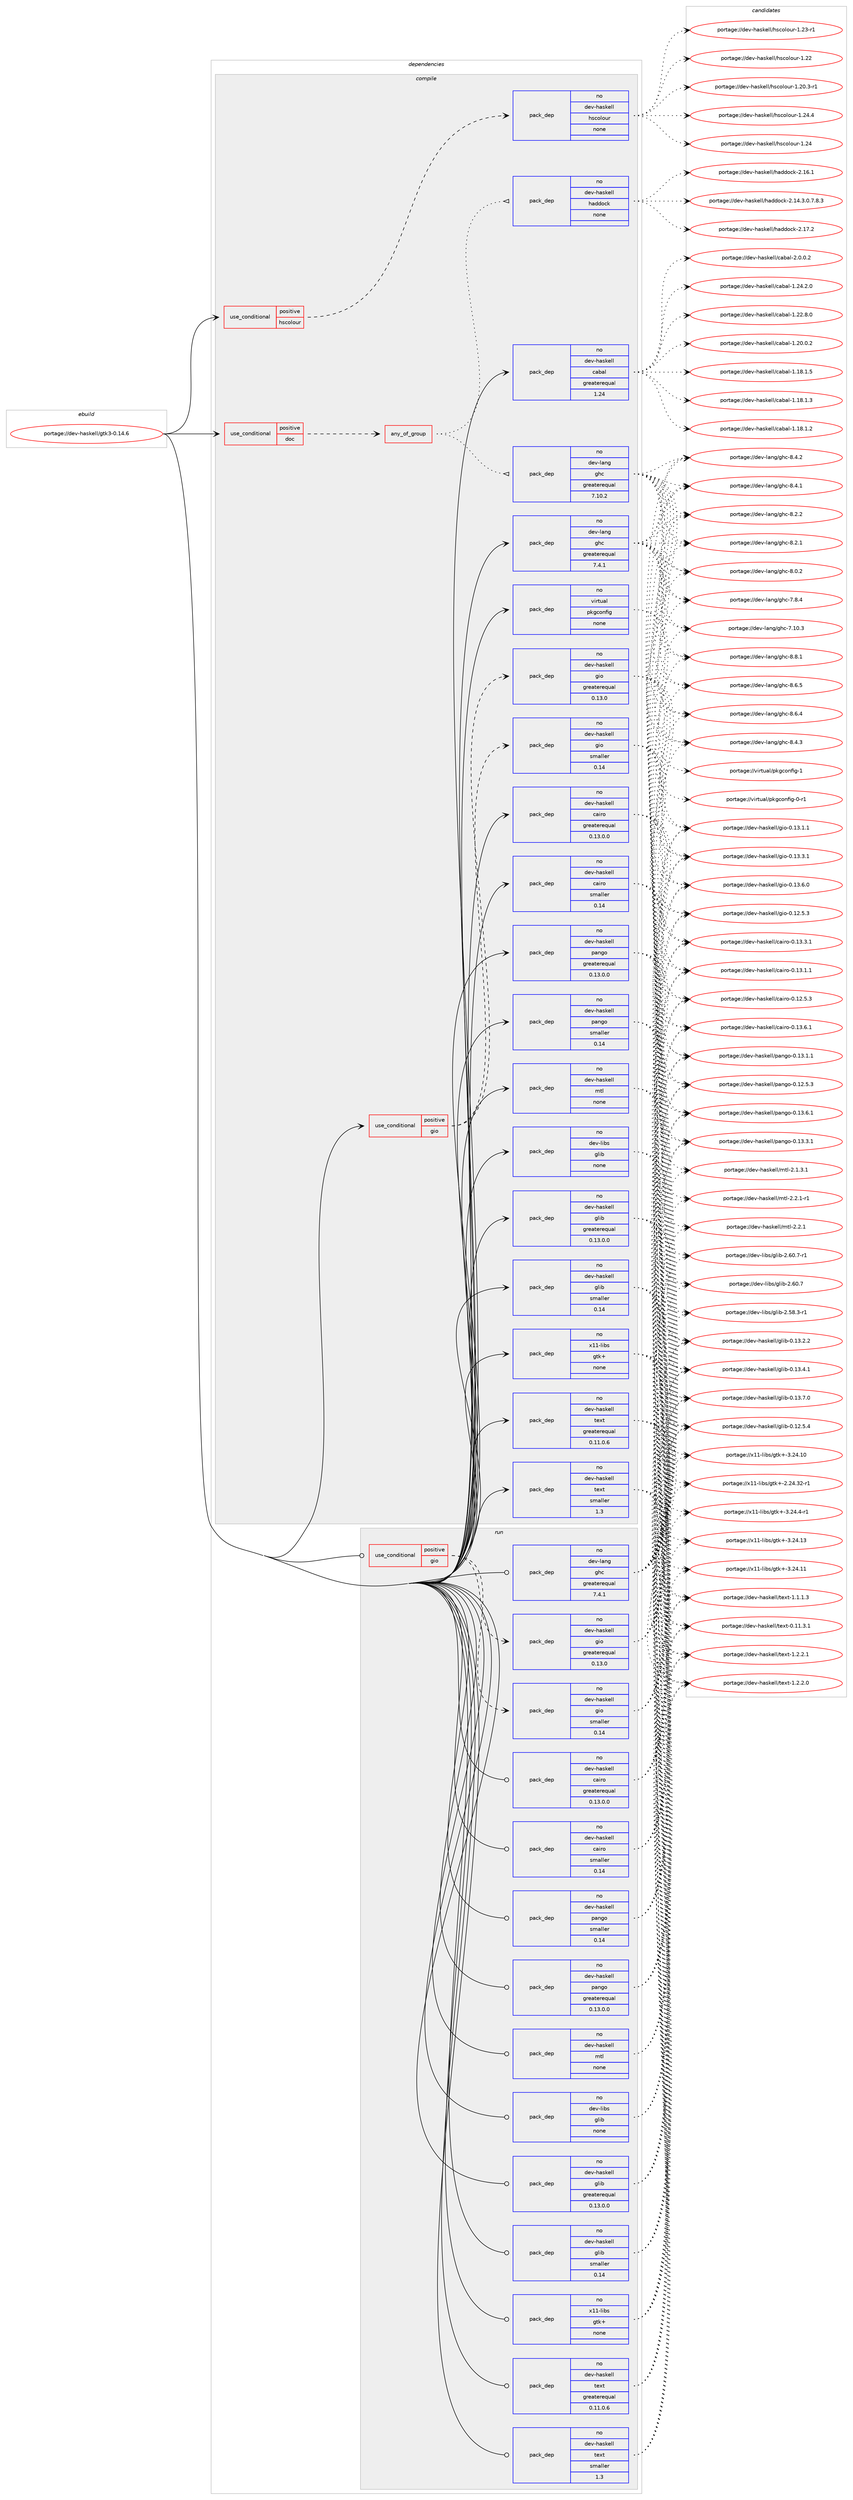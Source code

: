 digraph prolog {

# *************
# Graph options
# *************

newrank=true;
concentrate=true;
compound=true;
graph [rankdir=LR,fontname=Helvetica,fontsize=10,ranksep=1.5];#, ranksep=2.5, nodesep=0.2];
edge  [arrowhead=vee];
node  [fontname=Helvetica,fontsize=10];

# **********
# The ebuild
# **********

subgraph cluster_leftcol {
color=gray;
label=<<i>ebuild</i>>;
id [label="portage://dev-haskell/gtk3-0.14.6", color=red, width=4, href="../dev-haskell/gtk3-0.14.6.svg"];
}

# ****************
# The dependencies
# ****************

subgraph cluster_midcol {
color=gray;
label=<<i>dependencies</i>>;
subgraph cluster_compile {
fillcolor="#eeeeee";
style=filled;
label=<<i>compile</i>>;
subgraph cond133780 {
dependency561093 [label=<<TABLE BORDER="0" CELLBORDER="1" CELLSPACING="0" CELLPADDING="4"><TR><TD ROWSPAN="3" CELLPADDING="10">use_conditional</TD></TR><TR><TD>positive</TD></TR><TR><TD>doc</TD></TR></TABLE>>, shape=none, color=red];
subgraph any6377 {
dependency561094 [label=<<TABLE BORDER="0" CELLBORDER="1" CELLSPACING="0" CELLPADDING="4"><TR><TD CELLPADDING="10">any_of_group</TD></TR></TABLE>>, shape=none, color=red];subgraph pack420699 {
dependency561095 [label=<<TABLE BORDER="0" CELLBORDER="1" CELLSPACING="0" CELLPADDING="4" WIDTH="220"><TR><TD ROWSPAN="6" CELLPADDING="30">pack_dep</TD></TR><TR><TD WIDTH="110">no</TD></TR><TR><TD>dev-haskell</TD></TR><TR><TD>haddock</TD></TR><TR><TD>none</TD></TR><TR><TD></TD></TR></TABLE>>, shape=none, color=blue];
}
dependency561094:e -> dependency561095:w [weight=20,style="dotted",arrowhead="oinv"];
subgraph pack420700 {
dependency561096 [label=<<TABLE BORDER="0" CELLBORDER="1" CELLSPACING="0" CELLPADDING="4" WIDTH="220"><TR><TD ROWSPAN="6" CELLPADDING="30">pack_dep</TD></TR><TR><TD WIDTH="110">no</TD></TR><TR><TD>dev-lang</TD></TR><TR><TD>ghc</TD></TR><TR><TD>greaterequal</TD></TR><TR><TD>7.10.2</TD></TR></TABLE>>, shape=none, color=blue];
}
dependency561094:e -> dependency561096:w [weight=20,style="dotted",arrowhead="oinv"];
}
dependency561093:e -> dependency561094:w [weight=20,style="dashed",arrowhead="vee"];
}
id:e -> dependency561093:w [weight=20,style="solid",arrowhead="vee"];
subgraph cond133781 {
dependency561097 [label=<<TABLE BORDER="0" CELLBORDER="1" CELLSPACING="0" CELLPADDING="4"><TR><TD ROWSPAN="3" CELLPADDING="10">use_conditional</TD></TR><TR><TD>positive</TD></TR><TR><TD>gio</TD></TR></TABLE>>, shape=none, color=red];
subgraph pack420701 {
dependency561098 [label=<<TABLE BORDER="0" CELLBORDER="1" CELLSPACING="0" CELLPADDING="4" WIDTH="220"><TR><TD ROWSPAN="6" CELLPADDING="30">pack_dep</TD></TR><TR><TD WIDTH="110">no</TD></TR><TR><TD>dev-haskell</TD></TR><TR><TD>gio</TD></TR><TR><TD>greaterequal</TD></TR><TR><TD>0.13.0</TD></TR></TABLE>>, shape=none, color=blue];
}
dependency561097:e -> dependency561098:w [weight=20,style="dashed",arrowhead="vee"];
subgraph pack420702 {
dependency561099 [label=<<TABLE BORDER="0" CELLBORDER="1" CELLSPACING="0" CELLPADDING="4" WIDTH="220"><TR><TD ROWSPAN="6" CELLPADDING="30">pack_dep</TD></TR><TR><TD WIDTH="110">no</TD></TR><TR><TD>dev-haskell</TD></TR><TR><TD>gio</TD></TR><TR><TD>smaller</TD></TR><TR><TD>0.14</TD></TR></TABLE>>, shape=none, color=blue];
}
dependency561097:e -> dependency561099:w [weight=20,style="dashed",arrowhead="vee"];
}
id:e -> dependency561097:w [weight=20,style="solid",arrowhead="vee"];
subgraph cond133782 {
dependency561100 [label=<<TABLE BORDER="0" CELLBORDER="1" CELLSPACING="0" CELLPADDING="4"><TR><TD ROWSPAN="3" CELLPADDING="10">use_conditional</TD></TR><TR><TD>positive</TD></TR><TR><TD>hscolour</TD></TR></TABLE>>, shape=none, color=red];
subgraph pack420703 {
dependency561101 [label=<<TABLE BORDER="0" CELLBORDER="1" CELLSPACING="0" CELLPADDING="4" WIDTH="220"><TR><TD ROWSPAN="6" CELLPADDING="30">pack_dep</TD></TR><TR><TD WIDTH="110">no</TD></TR><TR><TD>dev-haskell</TD></TR><TR><TD>hscolour</TD></TR><TR><TD>none</TD></TR><TR><TD></TD></TR></TABLE>>, shape=none, color=blue];
}
dependency561100:e -> dependency561101:w [weight=20,style="dashed",arrowhead="vee"];
}
id:e -> dependency561100:w [weight=20,style="solid",arrowhead="vee"];
subgraph pack420704 {
dependency561102 [label=<<TABLE BORDER="0" CELLBORDER="1" CELLSPACING="0" CELLPADDING="4" WIDTH="220"><TR><TD ROWSPAN="6" CELLPADDING="30">pack_dep</TD></TR><TR><TD WIDTH="110">no</TD></TR><TR><TD>dev-haskell</TD></TR><TR><TD>cabal</TD></TR><TR><TD>greaterequal</TD></TR><TR><TD>1.24</TD></TR></TABLE>>, shape=none, color=blue];
}
id:e -> dependency561102:w [weight=20,style="solid",arrowhead="vee"];
subgraph pack420705 {
dependency561103 [label=<<TABLE BORDER="0" CELLBORDER="1" CELLSPACING="0" CELLPADDING="4" WIDTH="220"><TR><TD ROWSPAN="6" CELLPADDING="30">pack_dep</TD></TR><TR><TD WIDTH="110">no</TD></TR><TR><TD>dev-haskell</TD></TR><TR><TD>cairo</TD></TR><TR><TD>greaterequal</TD></TR><TR><TD>0.13.0.0</TD></TR></TABLE>>, shape=none, color=blue];
}
id:e -> dependency561103:w [weight=20,style="solid",arrowhead="vee"];
subgraph pack420706 {
dependency561104 [label=<<TABLE BORDER="0" CELLBORDER="1" CELLSPACING="0" CELLPADDING="4" WIDTH="220"><TR><TD ROWSPAN="6" CELLPADDING="30">pack_dep</TD></TR><TR><TD WIDTH="110">no</TD></TR><TR><TD>dev-haskell</TD></TR><TR><TD>cairo</TD></TR><TR><TD>smaller</TD></TR><TR><TD>0.14</TD></TR></TABLE>>, shape=none, color=blue];
}
id:e -> dependency561104:w [weight=20,style="solid",arrowhead="vee"];
subgraph pack420707 {
dependency561105 [label=<<TABLE BORDER="0" CELLBORDER="1" CELLSPACING="0" CELLPADDING="4" WIDTH="220"><TR><TD ROWSPAN="6" CELLPADDING="30">pack_dep</TD></TR><TR><TD WIDTH="110">no</TD></TR><TR><TD>dev-haskell</TD></TR><TR><TD>glib</TD></TR><TR><TD>greaterequal</TD></TR><TR><TD>0.13.0.0</TD></TR></TABLE>>, shape=none, color=blue];
}
id:e -> dependency561105:w [weight=20,style="solid",arrowhead="vee"];
subgraph pack420708 {
dependency561106 [label=<<TABLE BORDER="0" CELLBORDER="1" CELLSPACING="0" CELLPADDING="4" WIDTH="220"><TR><TD ROWSPAN="6" CELLPADDING="30">pack_dep</TD></TR><TR><TD WIDTH="110">no</TD></TR><TR><TD>dev-haskell</TD></TR><TR><TD>glib</TD></TR><TR><TD>smaller</TD></TR><TR><TD>0.14</TD></TR></TABLE>>, shape=none, color=blue];
}
id:e -> dependency561106:w [weight=20,style="solid",arrowhead="vee"];
subgraph pack420709 {
dependency561107 [label=<<TABLE BORDER="0" CELLBORDER="1" CELLSPACING="0" CELLPADDING="4" WIDTH="220"><TR><TD ROWSPAN="6" CELLPADDING="30">pack_dep</TD></TR><TR><TD WIDTH="110">no</TD></TR><TR><TD>dev-haskell</TD></TR><TR><TD>mtl</TD></TR><TR><TD>none</TD></TR><TR><TD></TD></TR></TABLE>>, shape=none, color=blue];
}
id:e -> dependency561107:w [weight=20,style="solid",arrowhead="vee"];
subgraph pack420710 {
dependency561108 [label=<<TABLE BORDER="0" CELLBORDER="1" CELLSPACING="0" CELLPADDING="4" WIDTH="220"><TR><TD ROWSPAN="6" CELLPADDING="30">pack_dep</TD></TR><TR><TD WIDTH="110">no</TD></TR><TR><TD>dev-haskell</TD></TR><TR><TD>pango</TD></TR><TR><TD>greaterequal</TD></TR><TR><TD>0.13.0.0</TD></TR></TABLE>>, shape=none, color=blue];
}
id:e -> dependency561108:w [weight=20,style="solid",arrowhead="vee"];
subgraph pack420711 {
dependency561109 [label=<<TABLE BORDER="0" CELLBORDER="1" CELLSPACING="0" CELLPADDING="4" WIDTH="220"><TR><TD ROWSPAN="6" CELLPADDING="30">pack_dep</TD></TR><TR><TD WIDTH="110">no</TD></TR><TR><TD>dev-haskell</TD></TR><TR><TD>pango</TD></TR><TR><TD>smaller</TD></TR><TR><TD>0.14</TD></TR></TABLE>>, shape=none, color=blue];
}
id:e -> dependency561109:w [weight=20,style="solid",arrowhead="vee"];
subgraph pack420712 {
dependency561110 [label=<<TABLE BORDER="0" CELLBORDER="1" CELLSPACING="0" CELLPADDING="4" WIDTH="220"><TR><TD ROWSPAN="6" CELLPADDING="30">pack_dep</TD></TR><TR><TD WIDTH="110">no</TD></TR><TR><TD>dev-haskell</TD></TR><TR><TD>text</TD></TR><TR><TD>greaterequal</TD></TR><TR><TD>0.11.0.6</TD></TR></TABLE>>, shape=none, color=blue];
}
id:e -> dependency561110:w [weight=20,style="solid",arrowhead="vee"];
subgraph pack420713 {
dependency561111 [label=<<TABLE BORDER="0" CELLBORDER="1" CELLSPACING="0" CELLPADDING="4" WIDTH="220"><TR><TD ROWSPAN="6" CELLPADDING="30">pack_dep</TD></TR><TR><TD WIDTH="110">no</TD></TR><TR><TD>dev-haskell</TD></TR><TR><TD>text</TD></TR><TR><TD>smaller</TD></TR><TR><TD>1.3</TD></TR></TABLE>>, shape=none, color=blue];
}
id:e -> dependency561111:w [weight=20,style="solid",arrowhead="vee"];
subgraph pack420714 {
dependency561112 [label=<<TABLE BORDER="0" CELLBORDER="1" CELLSPACING="0" CELLPADDING="4" WIDTH="220"><TR><TD ROWSPAN="6" CELLPADDING="30">pack_dep</TD></TR><TR><TD WIDTH="110">no</TD></TR><TR><TD>dev-lang</TD></TR><TR><TD>ghc</TD></TR><TR><TD>greaterequal</TD></TR><TR><TD>7.4.1</TD></TR></TABLE>>, shape=none, color=blue];
}
id:e -> dependency561112:w [weight=20,style="solid",arrowhead="vee"];
subgraph pack420715 {
dependency561113 [label=<<TABLE BORDER="0" CELLBORDER="1" CELLSPACING="0" CELLPADDING="4" WIDTH="220"><TR><TD ROWSPAN="6" CELLPADDING="30">pack_dep</TD></TR><TR><TD WIDTH="110">no</TD></TR><TR><TD>dev-libs</TD></TR><TR><TD>glib</TD></TR><TR><TD>none</TD></TR><TR><TD></TD></TR></TABLE>>, shape=none, color=blue];
}
id:e -> dependency561113:w [weight=20,style="solid",arrowhead="vee"];
subgraph pack420716 {
dependency561114 [label=<<TABLE BORDER="0" CELLBORDER="1" CELLSPACING="0" CELLPADDING="4" WIDTH="220"><TR><TD ROWSPAN="6" CELLPADDING="30">pack_dep</TD></TR><TR><TD WIDTH="110">no</TD></TR><TR><TD>virtual</TD></TR><TR><TD>pkgconfig</TD></TR><TR><TD>none</TD></TR><TR><TD></TD></TR></TABLE>>, shape=none, color=blue];
}
id:e -> dependency561114:w [weight=20,style="solid",arrowhead="vee"];
subgraph pack420717 {
dependency561115 [label=<<TABLE BORDER="0" CELLBORDER="1" CELLSPACING="0" CELLPADDING="4" WIDTH="220"><TR><TD ROWSPAN="6" CELLPADDING="30">pack_dep</TD></TR><TR><TD WIDTH="110">no</TD></TR><TR><TD>x11-libs</TD></TR><TR><TD>gtk+</TD></TR><TR><TD>none</TD></TR><TR><TD></TD></TR></TABLE>>, shape=none, color=blue];
}
id:e -> dependency561115:w [weight=20,style="solid",arrowhead="vee"];
}
subgraph cluster_compileandrun {
fillcolor="#eeeeee";
style=filled;
label=<<i>compile and run</i>>;
}
subgraph cluster_run {
fillcolor="#eeeeee";
style=filled;
label=<<i>run</i>>;
subgraph cond133783 {
dependency561116 [label=<<TABLE BORDER="0" CELLBORDER="1" CELLSPACING="0" CELLPADDING="4"><TR><TD ROWSPAN="3" CELLPADDING="10">use_conditional</TD></TR><TR><TD>positive</TD></TR><TR><TD>gio</TD></TR></TABLE>>, shape=none, color=red];
subgraph pack420718 {
dependency561117 [label=<<TABLE BORDER="0" CELLBORDER="1" CELLSPACING="0" CELLPADDING="4" WIDTH="220"><TR><TD ROWSPAN="6" CELLPADDING="30">pack_dep</TD></TR><TR><TD WIDTH="110">no</TD></TR><TR><TD>dev-haskell</TD></TR><TR><TD>gio</TD></TR><TR><TD>greaterequal</TD></TR><TR><TD>0.13.0</TD></TR></TABLE>>, shape=none, color=blue];
}
dependency561116:e -> dependency561117:w [weight=20,style="dashed",arrowhead="vee"];
subgraph pack420719 {
dependency561118 [label=<<TABLE BORDER="0" CELLBORDER="1" CELLSPACING="0" CELLPADDING="4" WIDTH="220"><TR><TD ROWSPAN="6" CELLPADDING="30">pack_dep</TD></TR><TR><TD WIDTH="110">no</TD></TR><TR><TD>dev-haskell</TD></TR><TR><TD>gio</TD></TR><TR><TD>smaller</TD></TR><TR><TD>0.14</TD></TR></TABLE>>, shape=none, color=blue];
}
dependency561116:e -> dependency561118:w [weight=20,style="dashed",arrowhead="vee"];
}
id:e -> dependency561116:w [weight=20,style="solid",arrowhead="odot"];
subgraph pack420720 {
dependency561119 [label=<<TABLE BORDER="0" CELLBORDER="1" CELLSPACING="0" CELLPADDING="4" WIDTH="220"><TR><TD ROWSPAN="6" CELLPADDING="30">pack_dep</TD></TR><TR><TD WIDTH="110">no</TD></TR><TR><TD>dev-haskell</TD></TR><TR><TD>cairo</TD></TR><TR><TD>greaterequal</TD></TR><TR><TD>0.13.0.0</TD></TR></TABLE>>, shape=none, color=blue];
}
id:e -> dependency561119:w [weight=20,style="solid",arrowhead="odot"];
subgraph pack420721 {
dependency561120 [label=<<TABLE BORDER="0" CELLBORDER="1" CELLSPACING="0" CELLPADDING="4" WIDTH="220"><TR><TD ROWSPAN="6" CELLPADDING="30">pack_dep</TD></TR><TR><TD WIDTH="110">no</TD></TR><TR><TD>dev-haskell</TD></TR><TR><TD>cairo</TD></TR><TR><TD>smaller</TD></TR><TR><TD>0.14</TD></TR></TABLE>>, shape=none, color=blue];
}
id:e -> dependency561120:w [weight=20,style="solid",arrowhead="odot"];
subgraph pack420722 {
dependency561121 [label=<<TABLE BORDER="0" CELLBORDER="1" CELLSPACING="0" CELLPADDING="4" WIDTH="220"><TR><TD ROWSPAN="6" CELLPADDING="30">pack_dep</TD></TR><TR><TD WIDTH="110">no</TD></TR><TR><TD>dev-haskell</TD></TR><TR><TD>glib</TD></TR><TR><TD>greaterequal</TD></TR><TR><TD>0.13.0.0</TD></TR></TABLE>>, shape=none, color=blue];
}
id:e -> dependency561121:w [weight=20,style="solid",arrowhead="odot"];
subgraph pack420723 {
dependency561122 [label=<<TABLE BORDER="0" CELLBORDER="1" CELLSPACING="0" CELLPADDING="4" WIDTH="220"><TR><TD ROWSPAN="6" CELLPADDING="30">pack_dep</TD></TR><TR><TD WIDTH="110">no</TD></TR><TR><TD>dev-haskell</TD></TR><TR><TD>glib</TD></TR><TR><TD>smaller</TD></TR><TR><TD>0.14</TD></TR></TABLE>>, shape=none, color=blue];
}
id:e -> dependency561122:w [weight=20,style="solid",arrowhead="odot"];
subgraph pack420724 {
dependency561123 [label=<<TABLE BORDER="0" CELLBORDER="1" CELLSPACING="0" CELLPADDING="4" WIDTH="220"><TR><TD ROWSPAN="6" CELLPADDING="30">pack_dep</TD></TR><TR><TD WIDTH="110">no</TD></TR><TR><TD>dev-haskell</TD></TR><TR><TD>mtl</TD></TR><TR><TD>none</TD></TR><TR><TD></TD></TR></TABLE>>, shape=none, color=blue];
}
id:e -> dependency561123:w [weight=20,style="solid",arrowhead="odot"];
subgraph pack420725 {
dependency561124 [label=<<TABLE BORDER="0" CELLBORDER="1" CELLSPACING="0" CELLPADDING="4" WIDTH="220"><TR><TD ROWSPAN="6" CELLPADDING="30">pack_dep</TD></TR><TR><TD WIDTH="110">no</TD></TR><TR><TD>dev-haskell</TD></TR><TR><TD>pango</TD></TR><TR><TD>greaterequal</TD></TR><TR><TD>0.13.0.0</TD></TR></TABLE>>, shape=none, color=blue];
}
id:e -> dependency561124:w [weight=20,style="solid",arrowhead="odot"];
subgraph pack420726 {
dependency561125 [label=<<TABLE BORDER="0" CELLBORDER="1" CELLSPACING="0" CELLPADDING="4" WIDTH="220"><TR><TD ROWSPAN="6" CELLPADDING="30">pack_dep</TD></TR><TR><TD WIDTH="110">no</TD></TR><TR><TD>dev-haskell</TD></TR><TR><TD>pango</TD></TR><TR><TD>smaller</TD></TR><TR><TD>0.14</TD></TR></TABLE>>, shape=none, color=blue];
}
id:e -> dependency561125:w [weight=20,style="solid",arrowhead="odot"];
subgraph pack420727 {
dependency561126 [label=<<TABLE BORDER="0" CELLBORDER="1" CELLSPACING="0" CELLPADDING="4" WIDTH="220"><TR><TD ROWSPAN="6" CELLPADDING="30">pack_dep</TD></TR><TR><TD WIDTH="110">no</TD></TR><TR><TD>dev-haskell</TD></TR><TR><TD>text</TD></TR><TR><TD>greaterequal</TD></TR><TR><TD>0.11.0.6</TD></TR></TABLE>>, shape=none, color=blue];
}
id:e -> dependency561126:w [weight=20,style="solid",arrowhead="odot"];
subgraph pack420728 {
dependency561127 [label=<<TABLE BORDER="0" CELLBORDER="1" CELLSPACING="0" CELLPADDING="4" WIDTH="220"><TR><TD ROWSPAN="6" CELLPADDING="30">pack_dep</TD></TR><TR><TD WIDTH="110">no</TD></TR><TR><TD>dev-haskell</TD></TR><TR><TD>text</TD></TR><TR><TD>smaller</TD></TR><TR><TD>1.3</TD></TR></TABLE>>, shape=none, color=blue];
}
id:e -> dependency561127:w [weight=20,style="solid",arrowhead="odot"];
subgraph pack420729 {
dependency561128 [label=<<TABLE BORDER="0" CELLBORDER="1" CELLSPACING="0" CELLPADDING="4" WIDTH="220"><TR><TD ROWSPAN="6" CELLPADDING="30">pack_dep</TD></TR><TR><TD WIDTH="110">no</TD></TR><TR><TD>dev-lang</TD></TR><TR><TD>ghc</TD></TR><TR><TD>greaterequal</TD></TR><TR><TD>7.4.1</TD></TR></TABLE>>, shape=none, color=blue];
}
id:e -> dependency561128:w [weight=20,style="solid",arrowhead="odot"];
subgraph pack420730 {
dependency561129 [label=<<TABLE BORDER="0" CELLBORDER="1" CELLSPACING="0" CELLPADDING="4" WIDTH="220"><TR><TD ROWSPAN="6" CELLPADDING="30">pack_dep</TD></TR><TR><TD WIDTH="110">no</TD></TR><TR><TD>dev-libs</TD></TR><TR><TD>glib</TD></TR><TR><TD>none</TD></TR><TR><TD></TD></TR></TABLE>>, shape=none, color=blue];
}
id:e -> dependency561129:w [weight=20,style="solid",arrowhead="odot"];
subgraph pack420731 {
dependency561130 [label=<<TABLE BORDER="0" CELLBORDER="1" CELLSPACING="0" CELLPADDING="4" WIDTH="220"><TR><TD ROWSPAN="6" CELLPADDING="30">pack_dep</TD></TR><TR><TD WIDTH="110">no</TD></TR><TR><TD>x11-libs</TD></TR><TR><TD>gtk+</TD></TR><TR><TD>none</TD></TR><TR><TD></TD></TR></TABLE>>, shape=none, color=blue];
}
id:e -> dependency561130:w [weight=20,style="solid",arrowhead="odot"];
}
}

# **************
# The candidates
# **************

subgraph cluster_choices {
rank=same;
color=gray;
label=<<i>candidates</i>>;

subgraph choice420699 {
color=black;
nodesep=1;
choice100101118451049711510710110810847104971001001119910745504649554650 [label="portage://dev-haskell/haddock-2.17.2", color=red, width=4,href="../dev-haskell/haddock-2.17.2.svg"];
choice100101118451049711510710110810847104971001001119910745504649544649 [label="portage://dev-haskell/haddock-2.16.1", color=red, width=4,href="../dev-haskell/haddock-2.16.1.svg"];
choice1001011184510497115107101108108471049710010011199107455046495246514648465546564651 [label="portage://dev-haskell/haddock-2.14.3.0.7.8.3", color=red, width=4,href="../dev-haskell/haddock-2.14.3.0.7.8.3.svg"];
dependency561095:e -> choice100101118451049711510710110810847104971001001119910745504649554650:w [style=dotted,weight="100"];
dependency561095:e -> choice100101118451049711510710110810847104971001001119910745504649544649:w [style=dotted,weight="100"];
dependency561095:e -> choice1001011184510497115107101108108471049710010011199107455046495246514648465546564651:w [style=dotted,weight="100"];
}
subgraph choice420700 {
color=black;
nodesep=1;
choice10010111845108971101034710310499455646564649 [label="portage://dev-lang/ghc-8.8.1", color=red, width=4,href="../dev-lang/ghc-8.8.1.svg"];
choice10010111845108971101034710310499455646544653 [label="portage://dev-lang/ghc-8.6.5", color=red, width=4,href="../dev-lang/ghc-8.6.5.svg"];
choice10010111845108971101034710310499455646544652 [label="portage://dev-lang/ghc-8.6.4", color=red, width=4,href="../dev-lang/ghc-8.6.4.svg"];
choice10010111845108971101034710310499455646524651 [label="portage://dev-lang/ghc-8.4.3", color=red, width=4,href="../dev-lang/ghc-8.4.3.svg"];
choice10010111845108971101034710310499455646524650 [label="portage://dev-lang/ghc-8.4.2", color=red, width=4,href="../dev-lang/ghc-8.4.2.svg"];
choice10010111845108971101034710310499455646524649 [label="portage://dev-lang/ghc-8.4.1", color=red, width=4,href="../dev-lang/ghc-8.4.1.svg"];
choice10010111845108971101034710310499455646504650 [label="portage://dev-lang/ghc-8.2.2", color=red, width=4,href="../dev-lang/ghc-8.2.2.svg"];
choice10010111845108971101034710310499455646504649 [label="portage://dev-lang/ghc-8.2.1", color=red, width=4,href="../dev-lang/ghc-8.2.1.svg"];
choice10010111845108971101034710310499455646484650 [label="portage://dev-lang/ghc-8.0.2", color=red, width=4,href="../dev-lang/ghc-8.0.2.svg"];
choice10010111845108971101034710310499455546564652 [label="portage://dev-lang/ghc-7.8.4", color=red, width=4,href="../dev-lang/ghc-7.8.4.svg"];
choice1001011184510897110103471031049945554649484651 [label="portage://dev-lang/ghc-7.10.3", color=red, width=4,href="../dev-lang/ghc-7.10.3.svg"];
dependency561096:e -> choice10010111845108971101034710310499455646564649:w [style=dotted,weight="100"];
dependency561096:e -> choice10010111845108971101034710310499455646544653:w [style=dotted,weight="100"];
dependency561096:e -> choice10010111845108971101034710310499455646544652:w [style=dotted,weight="100"];
dependency561096:e -> choice10010111845108971101034710310499455646524651:w [style=dotted,weight="100"];
dependency561096:e -> choice10010111845108971101034710310499455646524650:w [style=dotted,weight="100"];
dependency561096:e -> choice10010111845108971101034710310499455646524649:w [style=dotted,weight="100"];
dependency561096:e -> choice10010111845108971101034710310499455646504650:w [style=dotted,weight="100"];
dependency561096:e -> choice10010111845108971101034710310499455646504649:w [style=dotted,weight="100"];
dependency561096:e -> choice10010111845108971101034710310499455646484650:w [style=dotted,weight="100"];
dependency561096:e -> choice10010111845108971101034710310499455546564652:w [style=dotted,weight="100"];
dependency561096:e -> choice1001011184510897110103471031049945554649484651:w [style=dotted,weight="100"];
}
subgraph choice420701 {
color=black;
nodesep=1;
choice100101118451049711510710110810847103105111454846495146544648 [label="portage://dev-haskell/gio-0.13.6.0", color=red, width=4,href="../dev-haskell/gio-0.13.6.0.svg"];
choice100101118451049711510710110810847103105111454846495146514649 [label="portage://dev-haskell/gio-0.13.3.1", color=red, width=4,href="../dev-haskell/gio-0.13.3.1.svg"];
choice100101118451049711510710110810847103105111454846495146494649 [label="portage://dev-haskell/gio-0.13.1.1", color=red, width=4,href="../dev-haskell/gio-0.13.1.1.svg"];
choice100101118451049711510710110810847103105111454846495046534651 [label="portage://dev-haskell/gio-0.12.5.3", color=red, width=4,href="../dev-haskell/gio-0.12.5.3.svg"];
dependency561098:e -> choice100101118451049711510710110810847103105111454846495146544648:w [style=dotted,weight="100"];
dependency561098:e -> choice100101118451049711510710110810847103105111454846495146514649:w [style=dotted,weight="100"];
dependency561098:e -> choice100101118451049711510710110810847103105111454846495146494649:w [style=dotted,weight="100"];
dependency561098:e -> choice100101118451049711510710110810847103105111454846495046534651:w [style=dotted,weight="100"];
}
subgraph choice420702 {
color=black;
nodesep=1;
choice100101118451049711510710110810847103105111454846495146544648 [label="portage://dev-haskell/gio-0.13.6.0", color=red, width=4,href="../dev-haskell/gio-0.13.6.0.svg"];
choice100101118451049711510710110810847103105111454846495146514649 [label="portage://dev-haskell/gio-0.13.3.1", color=red, width=4,href="../dev-haskell/gio-0.13.3.1.svg"];
choice100101118451049711510710110810847103105111454846495146494649 [label="portage://dev-haskell/gio-0.13.1.1", color=red, width=4,href="../dev-haskell/gio-0.13.1.1.svg"];
choice100101118451049711510710110810847103105111454846495046534651 [label="portage://dev-haskell/gio-0.12.5.3", color=red, width=4,href="../dev-haskell/gio-0.12.5.3.svg"];
dependency561099:e -> choice100101118451049711510710110810847103105111454846495146544648:w [style=dotted,weight="100"];
dependency561099:e -> choice100101118451049711510710110810847103105111454846495146514649:w [style=dotted,weight="100"];
dependency561099:e -> choice100101118451049711510710110810847103105111454846495146494649:w [style=dotted,weight="100"];
dependency561099:e -> choice100101118451049711510710110810847103105111454846495046534651:w [style=dotted,weight="100"];
}
subgraph choice420703 {
color=black;
nodesep=1;
choice1001011184510497115107101108108471041159911110811111711445494650524652 [label="portage://dev-haskell/hscolour-1.24.4", color=red, width=4,href="../dev-haskell/hscolour-1.24.4.svg"];
choice100101118451049711510710110810847104115991111081111171144549465052 [label="portage://dev-haskell/hscolour-1.24", color=red, width=4,href="../dev-haskell/hscolour-1.24.svg"];
choice1001011184510497115107101108108471041159911110811111711445494650514511449 [label="portage://dev-haskell/hscolour-1.23-r1", color=red, width=4,href="../dev-haskell/hscolour-1.23-r1.svg"];
choice100101118451049711510710110810847104115991111081111171144549465050 [label="portage://dev-haskell/hscolour-1.22", color=red, width=4,href="../dev-haskell/hscolour-1.22.svg"];
choice10010111845104971151071011081084710411599111108111117114454946504846514511449 [label="portage://dev-haskell/hscolour-1.20.3-r1", color=red, width=4,href="../dev-haskell/hscolour-1.20.3-r1.svg"];
dependency561101:e -> choice1001011184510497115107101108108471041159911110811111711445494650524652:w [style=dotted,weight="100"];
dependency561101:e -> choice100101118451049711510710110810847104115991111081111171144549465052:w [style=dotted,weight="100"];
dependency561101:e -> choice1001011184510497115107101108108471041159911110811111711445494650514511449:w [style=dotted,weight="100"];
dependency561101:e -> choice100101118451049711510710110810847104115991111081111171144549465050:w [style=dotted,weight="100"];
dependency561101:e -> choice10010111845104971151071011081084710411599111108111117114454946504846514511449:w [style=dotted,weight="100"];
}
subgraph choice420704 {
color=black;
nodesep=1;
choice100101118451049711510710110810847999798971084550464846484650 [label="portage://dev-haskell/cabal-2.0.0.2", color=red, width=4,href="../dev-haskell/cabal-2.0.0.2.svg"];
choice10010111845104971151071011081084799979897108454946505246504648 [label="portage://dev-haskell/cabal-1.24.2.0", color=red, width=4,href="../dev-haskell/cabal-1.24.2.0.svg"];
choice10010111845104971151071011081084799979897108454946505046564648 [label="portage://dev-haskell/cabal-1.22.8.0", color=red, width=4,href="../dev-haskell/cabal-1.22.8.0.svg"];
choice10010111845104971151071011081084799979897108454946504846484650 [label="portage://dev-haskell/cabal-1.20.0.2", color=red, width=4,href="../dev-haskell/cabal-1.20.0.2.svg"];
choice10010111845104971151071011081084799979897108454946495646494653 [label="portage://dev-haskell/cabal-1.18.1.5", color=red, width=4,href="../dev-haskell/cabal-1.18.1.5.svg"];
choice10010111845104971151071011081084799979897108454946495646494651 [label="portage://dev-haskell/cabal-1.18.1.3", color=red, width=4,href="../dev-haskell/cabal-1.18.1.3.svg"];
choice10010111845104971151071011081084799979897108454946495646494650 [label="portage://dev-haskell/cabal-1.18.1.2", color=red, width=4,href="../dev-haskell/cabal-1.18.1.2.svg"];
dependency561102:e -> choice100101118451049711510710110810847999798971084550464846484650:w [style=dotted,weight="100"];
dependency561102:e -> choice10010111845104971151071011081084799979897108454946505246504648:w [style=dotted,weight="100"];
dependency561102:e -> choice10010111845104971151071011081084799979897108454946505046564648:w [style=dotted,weight="100"];
dependency561102:e -> choice10010111845104971151071011081084799979897108454946504846484650:w [style=dotted,weight="100"];
dependency561102:e -> choice10010111845104971151071011081084799979897108454946495646494653:w [style=dotted,weight="100"];
dependency561102:e -> choice10010111845104971151071011081084799979897108454946495646494651:w [style=dotted,weight="100"];
dependency561102:e -> choice10010111845104971151071011081084799979897108454946495646494650:w [style=dotted,weight="100"];
}
subgraph choice420705 {
color=black;
nodesep=1;
choice1001011184510497115107101108108479997105114111454846495146544649 [label="portage://dev-haskell/cairo-0.13.6.1", color=red, width=4,href="../dev-haskell/cairo-0.13.6.1.svg"];
choice1001011184510497115107101108108479997105114111454846495146514649 [label="portage://dev-haskell/cairo-0.13.3.1", color=red, width=4,href="../dev-haskell/cairo-0.13.3.1.svg"];
choice1001011184510497115107101108108479997105114111454846495146494649 [label="portage://dev-haskell/cairo-0.13.1.1", color=red, width=4,href="../dev-haskell/cairo-0.13.1.1.svg"];
choice1001011184510497115107101108108479997105114111454846495046534651 [label="portage://dev-haskell/cairo-0.12.5.3", color=red, width=4,href="../dev-haskell/cairo-0.12.5.3.svg"];
dependency561103:e -> choice1001011184510497115107101108108479997105114111454846495146544649:w [style=dotted,weight="100"];
dependency561103:e -> choice1001011184510497115107101108108479997105114111454846495146514649:w [style=dotted,weight="100"];
dependency561103:e -> choice1001011184510497115107101108108479997105114111454846495146494649:w [style=dotted,weight="100"];
dependency561103:e -> choice1001011184510497115107101108108479997105114111454846495046534651:w [style=dotted,weight="100"];
}
subgraph choice420706 {
color=black;
nodesep=1;
choice1001011184510497115107101108108479997105114111454846495146544649 [label="portage://dev-haskell/cairo-0.13.6.1", color=red, width=4,href="../dev-haskell/cairo-0.13.6.1.svg"];
choice1001011184510497115107101108108479997105114111454846495146514649 [label="portage://dev-haskell/cairo-0.13.3.1", color=red, width=4,href="../dev-haskell/cairo-0.13.3.1.svg"];
choice1001011184510497115107101108108479997105114111454846495146494649 [label="portage://dev-haskell/cairo-0.13.1.1", color=red, width=4,href="../dev-haskell/cairo-0.13.1.1.svg"];
choice1001011184510497115107101108108479997105114111454846495046534651 [label="portage://dev-haskell/cairo-0.12.5.3", color=red, width=4,href="../dev-haskell/cairo-0.12.5.3.svg"];
dependency561104:e -> choice1001011184510497115107101108108479997105114111454846495146544649:w [style=dotted,weight="100"];
dependency561104:e -> choice1001011184510497115107101108108479997105114111454846495146514649:w [style=dotted,weight="100"];
dependency561104:e -> choice1001011184510497115107101108108479997105114111454846495146494649:w [style=dotted,weight="100"];
dependency561104:e -> choice1001011184510497115107101108108479997105114111454846495046534651:w [style=dotted,weight="100"];
}
subgraph choice420707 {
color=black;
nodesep=1;
choice10010111845104971151071011081084710310810598454846495146554648 [label="portage://dev-haskell/glib-0.13.7.0", color=red, width=4,href="../dev-haskell/glib-0.13.7.0.svg"];
choice10010111845104971151071011081084710310810598454846495146524649 [label="portage://dev-haskell/glib-0.13.4.1", color=red, width=4,href="../dev-haskell/glib-0.13.4.1.svg"];
choice10010111845104971151071011081084710310810598454846495146504650 [label="portage://dev-haskell/glib-0.13.2.2", color=red, width=4,href="../dev-haskell/glib-0.13.2.2.svg"];
choice10010111845104971151071011081084710310810598454846495046534652 [label="portage://dev-haskell/glib-0.12.5.4", color=red, width=4,href="../dev-haskell/glib-0.12.5.4.svg"];
dependency561105:e -> choice10010111845104971151071011081084710310810598454846495146554648:w [style=dotted,weight="100"];
dependency561105:e -> choice10010111845104971151071011081084710310810598454846495146524649:w [style=dotted,weight="100"];
dependency561105:e -> choice10010111845104971151071011081084710310810598454846495146504650:w [style=dotted,weight="100"];
dependency561105:e -> choice10010111845104971151071011081084710310810598454846495046534652:w [style=dotted,weight="100"];
}
subgraph choice420708 {
color=black;
nodesep=1;
choice10010111845104971151071011081084710310810598454846495146554648 [label="portage://dev-haskell/glib-0.13.7.0", color=red, width=4,href="../dev-haskell/glib-0.13.7.0.svg"];
choice10010111845104971151071011081084710310810598454846495146524649 [label="portage://dev-haskell/glib-0.13.4.1", color=red, width=4,href="../dev-haskell/glib-0.13.4.1.svg"];
choice10010111845104971151071011081084710310810598454846495146504650 [label="portage://dev-haskell/glib-0.13.2.2", color=red, width=4,href="../dev-haskell/glib-0.13.2.2.svg"];
choice10010111845104971151071011081084710310810598454846495046534652 [label="portage://dev-haskell/glib-0.12.5.4", color=red, width=4,href="../dev-haskell/glib-0.12.5.4.svg"];
dependency561106:e -> choice10010111845104971151071011081084710310810598454846495146554648:w [style=dotted,weight="100"];
dependency561106:e -> choice10010111845104971151071011081084710310810598454846495146524649:w [style=dotted,weight="100"];
dependency561106:e -> choice10010111845104971151071011081084710310810598454846495146504650:w [style=dotted,weight="100"];
dependency561106:e -> choice10010111845104971151071011081084710310810598454846495046534652:w [style=dotted,weight="100"];
}
subgraph choice420709 {
color=black;
nodesep=1;
choice1001011184510497115107101108108471091161084550465046494511449 [label="portage://dev-haskell/mtl-2.2.1-r1", color=red, width=4,href="../dev-haskell/mtl-2.2.1-r1.svg"];
choice100101118451049711510710110810847109116108455046504649 [label="portage://dev-haskell/mtl-2.2.1", color=red, width=4,href="../dev-haskell/mtl-2.2.1.svg"];
choice1001011184510497115107101108108471091161084550464946514649 [label="portage://dev-haskell/mtl-2.1.3.1", color=red, width=4,href="../dev-haskell/mtl-2.1.3.1.svg"];
dependency561107:e -> choice1001011184510497115107101108108471091161084550465046494511449:w [style=dotted,weight="100"];
dependency561107:e -> choice100101118451049711510710110810847109116108455046504649:w [style=dotted,weight="100"];
dependency561107:e -> choice1001011184510497115107101108108471091161084550464946514649:w [style=dotted,weight="100"];
}
subgraph choice420710 {
color=black;
nodesep=1;
choice10010111845104971151071011081084711297110103111454846495146544649 [label="portage://dev-haskell/pango-0.13.6.1", color=red, width=4,href="../dev-haskell/pango-0.13.6.1.svg"];
choice10010111845104971151071011081084711297110103111454846495146514649 [label="portage://dev-haskell/pango-0.13.3.1", color=red, width=4,href="../dev-haskell/pango-0.13.3.1.svg"];
choice10010111845104971151071011081084711297110103111454846495146494649 [label="portage://dev-haskell/pango-0.13.1.1", color=red, width=4,href="../dev-haskell/pango-0.13.1.1.svg"];
choice10010111845104971151071011081084711297110103111454846495046534651 [label="portage://dev-haskell/pango-0.12.5.3", color=red, width=4,href="../dev-haskell/pango-0.12.5.3.svg"];
dependency561108:e -> choice10010111845104971151071011081084711297110103111454846495146544649:w [style=dotted,weight="100"];
dependency561108:e -> choice10010111845104971151071011081084711297110103111454846495146514649:w [style=dotted,weight="100"];
dependency561108:e -> choice10010111845104971151071011081084711297110103111454846495146494649:w [style=dotted,weight="100"];
dependency561108:e -> choice10010111845104971151071011081084711297110103111454846495046534651:w [style=dotted,weight="100"];
}
subgraph choice420711 {
color=black;
nodesep=1;
choice10010111845104971151071011081084711297110103111454846495146544649 [label="portage://dev-haskell/pango-0.13.6.1", color=red, width=4,href="../dev-haskell/pango-0.13.6.1.svg"];
choice10010111845104971151071011081084711297110103111454846495146514649 [label="portage://dev-haskell/pango-0.13.3.1", color=red, width=4,href="../dev-haskell/pango-0.13.3.1.svg"];
choice10010111845104971151071011081084711297110103111454846495146494649 [label="portage://dev-haskell/pango-0.13.1.1", color=red, width=4,href="../dev-haskell/pango-0.13.1.1.svg"];
choice10010111845104971151071011081084711297110103111454846495046534651 [label="portage://dev-haskell/pango-0.12.5.3", color=red, width=4,href="../dev-haskell/pango-0.12.5.3.svg"];
dependency561109:e -> choice10010111845104971151071011081084711297110103111454846495146544649:w [style=dotted,weight="100"];
dependency561109:e -> choice10010111845104971151071011081084711297110103111454846495146514649:w [style=dotted,weight="100"];
dependency561109:e -> choice10010111845104971151071011081084711297110103111454846495146494649:w [style=dotted,weight="100"];
dependency561109:e -> choice10010111845104971151071011081084711297110103111454846495046534651:w [style=dotted,weight="100"];
}
subgraph choice420712 {
color=black;
nodesep=1;
choice1001011184510497115107101108108471161011201164549465046504649 [label="portage://dev-haskell/text-1.2.2.1", color=red, width=4,href="../dev-haskell/text-1.2.2.1.svg"];
choice1001011184510497115107101108108471161011201164549465046504648 [label="portage://dev-haskell/text-1.2.2.0", color=red, width=4,href="../dev-haskell/text-1.2.2.0.svg"];
choice1001011184510497115107101108108471161011201164549464946494651 [label="portage://dev-haskell/text-1.1.1.3", color=red, width=4,href="../dev-haskell/text-1.1.1.3.svg"];
choice100101118451049711510710110810847116101120116454846494946514649 [label="portage://dev-haskell/text-0.11.3.1", color=red, width=4,href="../dev-haskell/text-0.11.3.1.svg"];
dependency561110:e -> choice1001011184510497115107101108108471161011201164549465046504649:w [style=dotted,weight="100"];
dependency561110:e -> choice1001011184510497115107101108108471161011201164549465046504648:w [style=dotted,weight="100"];
dependency561110:e -> choice1001011184510497115107101108108471161011201164549464946494651:w [style=dotted,weight="100"];
dependency561110:e -> choice100101118451049711510710110810847116101120116454846494946514649:w [style=dotted,weight="100"];
}
subgraph choice420713 {
color=black;
nodesep=1;
choice1001011184510497115107101108108471161011201164549465046504649 [label="portage://dev-haskell/text-1.2.2.1", color=red, width=4,href="../dev-haskell/text-1.2.2.1.svg"];
choice1001011184510497115107101108108471161011201164549465046504648 [label="portage://dev-haskell/text-1.2.2.0", color=red, width=4,href="../dev-haskell/text-1.2.2.0.svg"];
choice1001011184510497115107101108108471161011201164549464946494651 [label="portage://dev-haskell/text-1.1.1.3", color=red, width=4,href="../dev-haskell/text-1.1.1.3.svg"];
choice100101118451049711510710110810847116101120116454846494946514649 [label="portage://dev-haskell/text-0.11.3.1", color=red, width=4,href="../dev-haskell/text-0.11.3.1.svg"];
dependency561111:e -> choice1001011184510497115107101108108471161011201164549465046504649:w [style=dotted,weight="100"];
dependency561111:e -> choice1001011184510497115107101108108471161011201164549465046504648:w [style=dotted,weight="100"];
dependency561111:e -> choice1001011184510497115107101108108471161011201164549464946494651:w [style=dotted,weight="100"];
dependency561111:e -> choice100101118451049711510710110810847116101120116454846494946514649:w [style=dotted,weight="100"];
}
subgraph choice420714 {
color=black;
nodesep=1;
choice10010111845108971101034710310499455646564649 [label="portage://dev-lang/ghc-8.8.1", color=red, width=4,href="../dev-lang/ghc-8.8.1.svg"];
choice10010111845108971101034710310499455646544653 [label="portage://dev-lang/ghc-8.6.5", color=red, width=4,href="../dev-lang/ghc-8.6.5.svg"];
choice10010111845108971101034710310499455646544652 [label="portage://dev-lang/ghc-8.6.4", color=red, width=4,href="../dev-lang/ghc-8.6.4.svg"];
choice10010111845108971101034710310499455646524651 [label="portage://dev-lang/ghc-8.4.3", color=red, width=4,href="../dev-lang/ghc-8.4.3.svg"];
choice10010111845108971101034710310499455646524650 [label="portage://dev-lang/ghc-8.4.2", color=red, width=4,href="../dev-lang/ghc-8.4.2.svg"];
choice10010111845108971101034710310499455646524649 [label="portage://dev-lang/ghc-8.4.1", color=red, width=4,href="../dev-lang/ghc-8.4.1.svg"];
choice10010111845108971101034710310499455646504650 [label="portage://dev-lang/ghc-8.2.2", color=red, width=4,href="../dev-lang/ghc-8.2.2.svg"];
choice10010111845108971101034710310499455646504649 [label="portage://dev-lang/ghc-8.2.1", color=red, width=4,href="../dev-lang/ghc-8.2.1.svg"];
choice10010111845108971101034710310499455646484650 [label="portage://dev-lang/ghc-8.0.2", color=red, width=4,href="../dev-lang/ghc-8.0.2.svg"];
choice10010111845108971101034710310499455546564652 [label="portage://dev-lang/ghc-7.8.4", color=red, width=4,href="../dev-lang/ghc-7.8.4.svg"];
choice1001011184510897110103471031049945554649484651 [label="portage://dev-lang/ghc-7.10.3", color=red, width=4,href="../dev-lang/ghc-7.10.3.svg"];
dependency561112:e -> choice10010111845108971101034710310499455646564649:w [style=dotted,weight="100"];
dependency561112:e -> choice10010111845108971101034710310499455646544653:w [style=dotted,weight="100"];
dependency561112:e -> choice10010111845108971101034710310499455646544652:w [style=dotted,weight="100"];
dependency561112:e -> choice10010111845108971101034710310499455646524651:w [style=dotted,weight="100"];
dependency561112:e -> choice10010111845108971101034710310499455646524650:w [style=dotted,weight="100"];
dependency561112:e -> choice10010111845108971101034710310499455646524649:w [style=dotted,weight="100"];
dependency561112:e -> choice10010111845108971101034710310499455646504650:w [style=dotted,weight="100"];
dependency561112:e -> choice10010111845108971101034710310499455646504649:w [style=dotted,weight="100"];
dependency561112:e -> choice10010111845108971101034710310499455646484650:w [style=dotted,weight="100"];
dependency561112:e -> choice10010111845108971101034710310499455546564652:w [style=dotted,weight="100"];
dependency561112:e -> choice1001011184510897110103471031049945554649484651:w [style=dotted,weight="100"];
}
subgraph choice420715 {
color=black;
nodesep=1;
choice10010111845108105981154710310810598455046544846554511449 [label="portage://dev-libs/glib-2.60.7-r1", color=red, width=4,href="../dev-libs/glib-2.60.7-r1.svg"];
choice1001011184510810598115471031081059845504654484655 [label="portage://dev-libs/glib-2.60.7", color=red, width=4,href="../dev-libs/glib-2.60.7.svg"];
choice10010111845108105981154710310810598455046535646514511449 [label="portage://dev-libs/glib-2.58.3-r1", color=red, width=4,href="../dev-libs/glib-2.58.3-r1.svg"];
dependency561113:e -> choice10010111845108105981154710310810598455046544846554511449:w [style=dotted,weight="100"];
dependency561113:e -> choice1001011184510810598115471031081059845504654484655:w [style=dotted,weight="100"];
dependency561113:e -> choice10010111845108105981154710310810598455046535646514511449:w [style=dotted,weight="100"];
}
subgraph choice420716 {
color=black;
nodesep=1;
choice1181051141161179710847112107103991111101021051034549 [label="portage://virtual/pkgconfig-1", color=red, width=4,href="../virtual/pkgconfig-1.svg"];
choice11810511411611797108471121071039911111010210510345484511449 [label="portage://virtual/pkgconfig-0-r1", color=red, width=4,href="../virtual/pkgconfig-0-r1.svg"];
dependency561114:e -> choice1181051141161179710847112107103991111101021051034549:w [style=dotted,weight="100"];
dependency561114:e -> choice11810511411611797108471121071039911111010210510345484511449:w [style=dotted,weight="100"];
}
subgraph choice420717 {
color=black;
nodesep=1;
choice120494945108105981154710311610743455146505246524511449 [label="portage://x11-libs/gtk+-3.24.4-r1", color=red, width=4,href="../x11-libs/gtk+-3.24.4-r1.svg"];
choice1204949451081059811547103116107434551465052464951 [label="portage://x11-libs/gtk+-3.24.13", color=red, width=4,href="../x11-libs/gtk+-3.24.13.svg"];
choice1204949451081059811547103116107434551465052464949 [label="portage://x11-libs/gtk+-3.24.11", color=red, width=4,href="../x11-libs/gtk+-3.24.11.svg"];
choice1204949451081059811547103116107434551465052464948 [label="portage://x11-libs/gtk+-3.24.10", color=red, width=4,href="../x11-libs/gtk+-3.24.10.svg"];
choice12049494510810598115471031161074345504650524651504511449 [label="portage://x11-libs/gtk+-2.24.32-r1", color=red, width=4,href="../x11-libs/gtk+-2.24.32-r1.svg"];
dependency561115:e -> choice120494945108105981154710311610743455146505246524511449:w [style=dotted,weight="100"];
dependency561115:e -> choice1204949451081059811547103116107434551465052464951:w [style=dotted,weight="100"];
dependency561115:e -> choice1204949451081059811547103116107434551465052464949:w [style=dotted,weight="100"];
dependency561115:e -> choice1204949451081059811547103116107434551465052464948:w [style=dotted,weight="100"];
dependency561115:e -> choice12049494510810598115471031161074345504650524651504511449:w [style=dotted,weight="100"];
}
subgraph choice420718 {
color=black;
nodesep=1;
choice100101118451049711510710110810847103105111454846495146544648 [label="portage://dev-haskell/gio-0.13.6.0", color=red, width=4,href="../dev-haskell/gio-0.13.6.0.svg"];
choice100101118451049711510710110810847103105111454846495146514649 [label="portage://dev-haskell/gio-0.13.3.1", color=red, width=4,href="../dev-haskell/gio-0.13.3.1.svg"];
choice100101118451049711510710110810847103105111454846495146494649 [label="portage://dev-haskell/gio-0.13.1.1", color=red, width=4,href="../dev-haskell/gio-0.13.1.1.svg"];
choice100101118451049711510710110810847103105111454846495046534651 [label="portage://dev-haskell/gio-0.12.5.3", color=red, width=4,href="../dev-haskell/gio-0.12.5.3.svg"];
dependency561117:e -> choice100101118451049711510710110810847103105111454846495146544648:w [style=dotted,weight="100"];
dependency561117:e -> choice100101118451049711510710110810847103105111454846495146514649:w [style=dotted,weight="100"];
dependency561117:e -> choice100101118451049711510710110810847103105111454846495146494649:w [style=dotted,weight="100"];
dependency561117:e -> choice100101118451049711510710110810847103105111454846495046534651:w [style=dotted,weight="100"];
}
subgraph choice420719 {
color=black;
nodesep=1;
choice100101118451049711510710110810847103105111454846495146544648 [label="portage://dev-haskell/gio-0.13.6.0", color=red, width=4,href="../dev-haskell/gio-0.13.6.0.svg"];
choice100101118451049711510710110810847103105111454846495146514649 [label="portage://dev-haskell/gio-0.13.3.1", color=red, width=4,href="../dev-haskell/gio-0.13.3.1.svg"];
choice100101118451049711510710110810847103105111454846495146494649 [label="portage://dev-haskell/gio-0.13.1.1", color=red, width=4,href="../dev-haskell/gio-0.13.1.1.svg"];
choice100101118451049711510710110810847103105111454846495046534651 [label="portage://dev-haskell/gio-0.12.5.3", color=red, width=4,href="../dev-haskell/gio-0.12.5.3.svg"];
dependency561118:e -> choice100101118451049711510710110810847103105111454846495146544648:w [style=dotted,weight="100"];
dependency561118:e -> choice100101118451049711510710110810847103105111454846495146514649:w [style=dotted,weight="100"];
dependency561118:e -> choice100101118451049711510710110810847103105111454846495146494649:w [style=dotted,weight="100"];
dependency561118:e -> choice100101118451049711510710110810847103105111454846495046534651:w [style=dotted,weight="100"];
}
subgraph choice420720 {
color=black;
nodesep=1;
choice1001011184510497115107101108108479997105114111454846495146544649 [label="portage://dev-haskell/cairo-0.13.6.1", color=red, width=4,href="../dev-haskell/cairo-0.13.6.1.svg"];
choice1001011184510497115107101108108479997105114111454846495146514649 [label="portage://dev-haskell/cairo-0.13.3.1", color=red, width=4,href="../dev-haskell/cairo-0.13.3.1.svg"];
choice1001011184510497115107101108108479997105114111454846495146494649 [label="portage://dev-haskell/cairo-0.13.1.1", color=red, width=4,href="../dev-haskell/cairo-0.13.1.1.svg"];
choice1001011184510497115107101108108479997105114111454846495046534651 [label="portage://dev-haskell/cairo-0.12.5.3", color=red, width=4,href="../dev-haskell/cairo-0.12.5.3.svg"];
dependency561119:e -> choice1001011184510497115107101108108479997105114111454846495146544649:w [style=dotted,weight="100"];
dependency561119:e -> choice1001011184510497115107101108108479997105114111454846495146514649:w [style=dotted,weight="100"];
dependency561119:e -> choice1001011184510497115107101108108479997105114111454846495146494649:w [style=dotted,weight="100"];
dependency561119:e -> choice1001011184510497115107101108108479997105114111454846495046534651:w [style=dotted,weight="100"];
}
subgraph choice420721 {
color=black;
nodesep=1;
choice1001011184510497115107101108108479997105114111454846495146544649 [label="portage://dev-haskell/cairo-0.13.6.1", color=red, width=4,href="../dev-haskell/cairo-0.13.6.1.svg"];
choice1001011184510497115107101108108479997105114111454846495146514649 [label="portage://dev-haskell/cairo-0.13.3.1", color=red, width=4,href="../dev-haskell/cairo-0.13.3.1.svg"];
choice1001011184510497115107101108108479997105114111454846495146494649 [label="portage://dev-haskell/cairo-0.13.1.1", color=red, width=4,href="../dev-haskell/cairo-0.13.1.1.svg"];
choice1001011184510497115107101108108479997105114111454846495046534651 [label="portage://dev-haskell/cairo-0.12.5.3", color=red, width=4,href="../dev-haskell/cairo-0.12.5.3.svg"];
dependency561120:e -> choice1001011184510497115107101108108479997105114111454846495146544649:w [style=dotted,weight="100"];
dependency561120:e -> choice1001011184510497115107101108108479997105114111454846495146514649:w [style=dotted,weight="100"];
dependency561120:e -> choice1001011184510497115107101108108479997105114111454846495146494649:w [style=dotted,weight="100"];
dependency561120:e -> choice1001011184510497115107101108108479997105114111454846495046534651:w [style=dotted,weight="100"];
}
subgraph choice420722 {
color=black;
nodesep=1;
choice10010111845104971151071011081084710310810598454846495146554648 [label="portage://dev-haskell/glib-0.13.7.0", color=red, width=4,href="../dev-haskell/glib-0.13.7.0.svg"];
choice10010111845104971151071011081084710310810598454846495146524649 [label="portage://dev-haskell/glib-0.13.4.1", color=red, width=4,href="../dev-haskell/glib-0.13.4.1.svg"];
choice10010111845104971151071011081084710310810598454846495146504650 [label="portage://dev-haskell/glib-0.13.2.2", color=red, width=4,href="../dev-haskell/glib-0.13.2.2.svg"];
choice10010111845104971151071011081084710310810598454846495046534652 [label="portage://dev-haskell/glib-0.12.5.4", color=red, width=4,href="../dev-haskell/glib-0.12.5.4.svg"];
dependency561121:e -> choice10010111845104971151071011081084710310810598454846495146554648:w [style=dotted,weight="100"];
dependency561121:e -> choice10010111845104971151071011081084710310810598454846495146524649:w [style=dotted,weight="100"];
dependency561121:e -> choice10010111845104971151071011081084710310810598454846495146504650:w [style=dotted,weight="100"];
dependency561121:e -> choice10010111845104971151071011081084710310810598454846495046534652:w [style=dotted,weight="100"];
}
subgraph choice420723 {
color=black;
nodesep=1;
choice10010111845104971151071011081084710310810598454846495146554648 [label="portage://dev-haskell/glib-0.13.7.0", color=red, width=4,href="../dev-haskell/glib-0.13.7.0.svg"];
choice10010111845104971151071011081084710310810598454846495146524649 [label="portage://dev-haskell/glib-0.13.4.1", color=red, width=4,href="../dev-haskell/glib-0.13.4.1.svg"];
choice10010111845104971151071011081084710310810598454846495146504650 [label="portage://dev-haskell/glib-0.13.2.2", color=red, width=4,href="../dev-haskell/glib-0.13.2.2.svg"];
choice10010111845104971151071011081084710310810598454846495046534652 [label="portage://dev-haskell/glib-0.12.5.4", color=red, width=4,href="../dev-haskell/glib-0.12.5.4.svg"];
dependency561122:e -> choice10010111845104971151071011081084710310810598454846495146554648:w [style=dotted,weight="100"];
dependency561122:e -> choice10010111845104971151071011081084710310810598454846495146524649:w [style=dotted,weight="100"];
dependency561122:e -> choice10010111845104971151071011081084710310810598454846495146504650:w [style=dotted,weight="100"];
dependency561122:e -> choice10010111845104971151071011081084710310810598454846495046534652:w [style=dotted,weight="100"];
}
subgraph choice420724 {
color=black;
nodesep=1;
choice1001011184510497115107101108108471091161084550465046494511449 [label="portage://dev-haskell/mtl-2.2.1-r1", color=red, width=4,href="../dev-haskell/mtl-2.2.1-r1.svg"];
choice100101118451049711510710110810847109116108455046504649 [label="portage://dev-haskell/mtl-2.2.1", color=red, width=4,href="../dev-haskell/mtl-2.2.1.svg"];
choice1001011184510497115107101108108471091161084550464946514649 [label="portage://dev-haskell/mtl-2.1.3.1", color=red, width=4,href="../dev-haskell/mtl-2.1.3.1.svg"];
dependency561123:e -> choice1001011184510497115107101108108471091161084550465046494511449:w [style=dotted,weight="100"];
dependency561123:e -> choice100101118451049711510710110810847109116108455046504649:w [style=dotted,weight="100"];
dependency561123:e -> choice1001011184510497115107101108108471091161084550464946514649:w [style=dotted,weight="100"];
}
subgraph choice420725 {
color=black;
nodesep=1;
choice10010111845104971151071011081084711297110103111454846495146544649 [label="portage://dev-haskell/pango-0.13.6.1", color=red, width=4,href="../dev-haskell/pango-0.13.6.1.svg"];
choice10010111845104971151071011081084711297110103111454846495146514649 [label="portage://dev-haskell/pango-0.13.3.1", color=red, width=4,href="../dev-haskell/pango-0.13.3.1.svg"];
choice10010111845104971151071011081084711297110103111454846495146494649 [label="portage://dev-haskell/pango-0.13.1.1", color=red, width=4,href="../dev-haskell/pango-0.13.1.1.svg"];
choice10010111845104971151071011081084711297110103111454846495046534651 [label="portage://dev-haskell/pango-0.12.5.3", color=red, width=4,href="../dev-haskell/pango-0.12.5.3.svg"];
dependency561124:e -> choice10010111845104971151071011081084711297110103111454846495146544649:w [style=dotted,weight="100"];
dependency561124:e -> choice10010111845104971151071011081084711297110103111454846495146514649:w [style=dotted,weight="100"];
dependency561124:e -> choice10010111845104971151071011081084711297110103111454846495146494649:w [style=dotted,weight="100"];
dependency561124:e -> choice10010111845104971151071011081084711297110103111454846495046534651:w [style=dotted,weight="100"];
}
subgraph choice420726 {
color=black;
nodesep=1;
choice10010111845104971151071011081084711297110103111454846495146544649 [label="portage://dev-haskell/pango-0.13.6.1", color=red, width=4,href="../dev-haskell/pango-0.13.6.1.svg"];
choice10010111845104971151071011081084711297110103111454846495146514649 [label="portage://dev-haskell/pango-0.13.3.1", color=red, width=4,href="../dev-haskell/pango-0.13.3.1.svg"];
choice10010111845104971151071011081084711297110103111454846495146494649 [label="portage://dev-haskell/pango-0.13.1.1", color=red, width=4,href="../dev-haskell/pango-0.13.1.1.svg"];
choice10010111845104971151071011081084711297110103111454846495046534651 [label="portage://dev-haskell/pango-0.12.5.3", color=red, width=4,href="../dev-haskell/pango-0.12.5.3.svg"];
dependency561125:e -> choice10010111845104971151071011081084711297110103111454846495146544649:w [style=dotted,weight="100"];
dependency561125:e -> choice10010111845104971151071011081084711297110103111454846495146514649:w [style=dotted,weight="100"];
dependency561125:e -> choice10010111845104971151071011081084711297110103111454846495146494649:w [style=dotted,weight="100"];
dependency561125:e -> choice10010111845104971151071011081084711297110103111454846495046534651:w [style=dotted,weight="100"];
}
subgraph choice420727 {
color=black;
nodesep=1;
choice1001011184510497115107101108108471161011201164549465046504649 [label="portage://dev-haskell/text-1.2.2.1", color=red, width=4,href="../dev-haskell/text-1.2.2.1.svg"];
choice1001011184510497115107101108108471161011201164549465046504648 [label="portage://dev-haskell/text-1.2.2.0", color=red, width=4,href="../dev-haskell/text-1.2.2.0.svg"];
choice1001011184510497115107101108108471161011201164549464946494651 [label="portage://dev-haskell/text-1.1.1.3", color=red, width=4,href="../dev-haskell/text-1.1.1.3.svg"];
choice100101118451049711510710110810847116101120116454846494946514649 [label="portage://dev-haskell/text-0.11.3.1", color=red, width=4,href="../dev-haskell/text-0.11.3.1.svg"];
dependency561126:e -> choice1001011184510497115107101108108471161011201164549465046504649:w [style=dotted,weight="100"];
dependency561126:e -> choice1001011184510497115107101108108471161011201164549465046504648:w [style=dotted,weight="100"];
dependency561126:e -> choice1001011184510497115107101108108471161011201164549464946494651:w [style=dotted,weight="100"];
dependency561126:e -> choice100101118451049711510710110810847116101120116454846494946514649:w [style=dotted,weight="100"];
}
subgraph choice420728 {
color=black;
nodesep=1;
choice1001011184510497115107101108108471161011201164549465046504649 [label="portage://dev-haskell/text-1.2.2.1", color=red, width=4,href="../dev-haskell/text-1.2.2.1.svg"];
choice1001011184510497115107101108108471161011201164549465046504648 [label="portage://dev-haskell/text-1.2.2.0", color=red, width=4,href="../dev-haskell/text-1.2.2.0.svg"];
choice1001011184510497115107101108108471161011201164549464946494651 [label="portage://dev-haskell/text-1.1.1.3", color=red, width=4,href="../dev-haskell/text-1.1.1.3.svg"];
choice100101118451049711510710110810847116101120116454846494946514649 [label="portage://dev-haskell/text-0.11.3.1", color=red, width=4,href="../dev-haskell/text-0.11.3.1.svg"];
dependency561127:e -> choice1001011184510497115107101108108471161011201164549465046504649:w [style=dotted,weight="100"];
dependency561127:e -> choice1001011184510497115107101108108471161011201164549465046504648:w [style=dotted,weight="100"];
dependency561127:e -> choice1001011184510497115107101108108471161011201164549464946494651:w [style=dotted,weight="100"];
dependency561127:e -> choice100101118451049711510710110810847116101120116454846494946514649:w [style=dotted,weight="100"];
}
subgraph choice420729 {
color=black;
nodesep=1;
choice10010111845108971101034710310499455646564649 [label="portage://dev-lang/ghc-8.8.1", color=red, width=4,href="../dev-lang/ghc-8.8.1.svg"];
choice10010111845108971101034710310499455646544653 [label="portage://dev-lang/ghc-8.6.5", color=red, width=4,href="../dev-lang/ghc-8.6.5.svg"];
choice10010111845108971101034710310499455646544652 [label="portage://dev-lang/ghc-8.6.4", color=red, width=4,href="../dev-lang/ghc-8.6.4.svg"];
choice10010111845108971101034710310499455646524651 [label="portage://dev-lang/ghc-8.4.3", color=red, width=4,href="../dev-lang/ghc-8.4.3.svg"];
choice10010111845108971101034710310499455646524650 [label="portage://dev-lang/ghc-8.4.2", color=red, width=4,href="../dev-lang/ghc-8.4.2.svg"];
choice10010111845108971101034710310499455646524649 [label="portage://dev-lang/ghc-8.4.1", color=red, width=4,href="../dev-lang/ghc-8.4.1.svg"];
choice10010111845108971101034710310499455646504650 [label="portage://dev-lang/ghc-8.2.2", color=red, width=4,href="../dev-lang/ghc-8.2.2.svg"];
choice10010111845108971101034710310499455646504649 [label="portage://dev-lang/ghc-8.2.1", color=red, width=4,href="../dev-lang/ghc-8.2.1.svg"];
choice10010111845108971101034710310499455646484650 [label="portage://dev-lang/ghc-8.0.2", color=red, width=4,href="../dev-lang/ghc-8.0.2.svg"];
choice10010111845108971101034710310499455546564652 [label="portage://dev-lang/ghc-7.8.4", color=red, width=4,href="../dev-lang/ghc-7.8.4.svg"];
choice1001011184510897110103471031049945554649484651 [label="portage://dev-lang/ghc-7.10.3", color=red, width=4,href="../dev-lang/ghc-7.10.3.svg"];
dependency561128:e -> choice10010111845108971101034710310499455646564649:w [style=dotted,weight="100"];
dependency561128:e -> choice10010111845108971101034710310499455646544653:w [style=dotted,weight="100"];
dependency561128:e -> choice10010111845108971101034710310499455646544652:w [style=dotted,weight="100"];
dependency561128:e -> choice10010111845108971101034710310499455646524651:w [style=dotted,weight="100"];
dependency561128:e -> choice10010111845108971101034710310499455646524650:w [style=dotted,weight="100"];
dependency561128:e -> choice10010111845108971101034710310499455646524649:w [style=dotted,weight="100"];
dependency561128:e -> choice10010111845108971101034710310499455646504650:w [style=dotted,weight="100"];
dependency561128:e -> choice10010111845108971101034710310499455646504649:w [style=dotted,weight="100"];
dependency561128:e -> choice10010111845108971101034710310499455646484650:w [style=dotted,weight="100"];
dependency561128:e -> choice10010111845108971101034710310499455546564652:w [style=dotted,weight="100"];
dependency561128:e -> choice1001011184510897110103471031049945554649484651:w [style=dotted,weight="100"];
}
subgraph choice420730 {
color=black;
nodesep=1;
choice10010111845108105981154710310810598455046544846554511449 [label="portage://dev-libs/glib-2.60.7-r1", color=red, width=4,href="../dev-libs/glib-2.60.7-r1.svg"];
choice1001011184510810598115471031081059845504654484655 [label="portage://dev-libs/glib-2.60.7", color=red, width=4,href="../dev-libs/glib-2.60.7.svg"];
choice10010111845108105981154710310810598455046535646514511449 [label="portage://dev-libs/glib-2.58.3-r1", color=red, width=4,href="../dev-libs/glib-2.58.3-r1.svg"];
dependency561129:e -> choice10010111845108105981154710310810598455046544846554511449:w [style=dotted,weight="100"];
dependency561129:e -> choice1001011184510810598115471031081059845504654484655:w [style=dotted,weight="100"];
dependency561129:e -> choice10010111845108105981154710310810598455046535646514511449:w [style=dotted,weight="100"];
}
subgraph choice420731 {
color=black;
nodesep=1;
choice120494945108105981154710311610743455146505246524511449 [label="portage://x11-libs/gtk+-3.24.4-r1", color=red, width=4,href="../x11-libs/gtk+-3.24.4-r1.svg"];
choice1204949451081059811547103116107434551465052464951 [label="portage://x11-libs/gtk+-3.24.13", color=red, width=4,href="../x11-libs/gtk+-3.24.13.svg"];
choice1204949451081059811547103116107434551465052464949 [label="portage://x11-libs/gtk+-3.24.11", color=red, width=4,href="../x11-libs/gtk+-3.24.11.svg"];
choice1204949451081059811547103116107434551465052464948 [label="portage://x11-libs/gtk+-3.24.10", color=red, width=4,href="../x11-libs/gtk+-3.24.10.svg"];
choice12049494510810598115471031161074345504650524651504511449 [label="portage://x11-libs/gtk+-2.24.32-r1", color=red, width=4,href="../x11-libs/gtk+-2.24.32-r1.svg"];
dependency561130:e -> choice120494945108105981154710311610743455146505246524511449:w [style=dotted,weight="100"];
dependency561130:e -> choice1204949451081059811547103116107434551465052464951:w [style=dotted,weight="100"];
dependency561130:e -> choice1204949451081059811547103116107434551465052464949:w [style=dotted,weight="100"];
dependency561130:e -> choice1204949451081059811547103116107434551465052464948:w [style=dotted,weight="100"];
dependency561130:e -> choice12049494510810598115471031161074345504650524651504511449:w [style=dotted,weight="100"];
}
}

}
